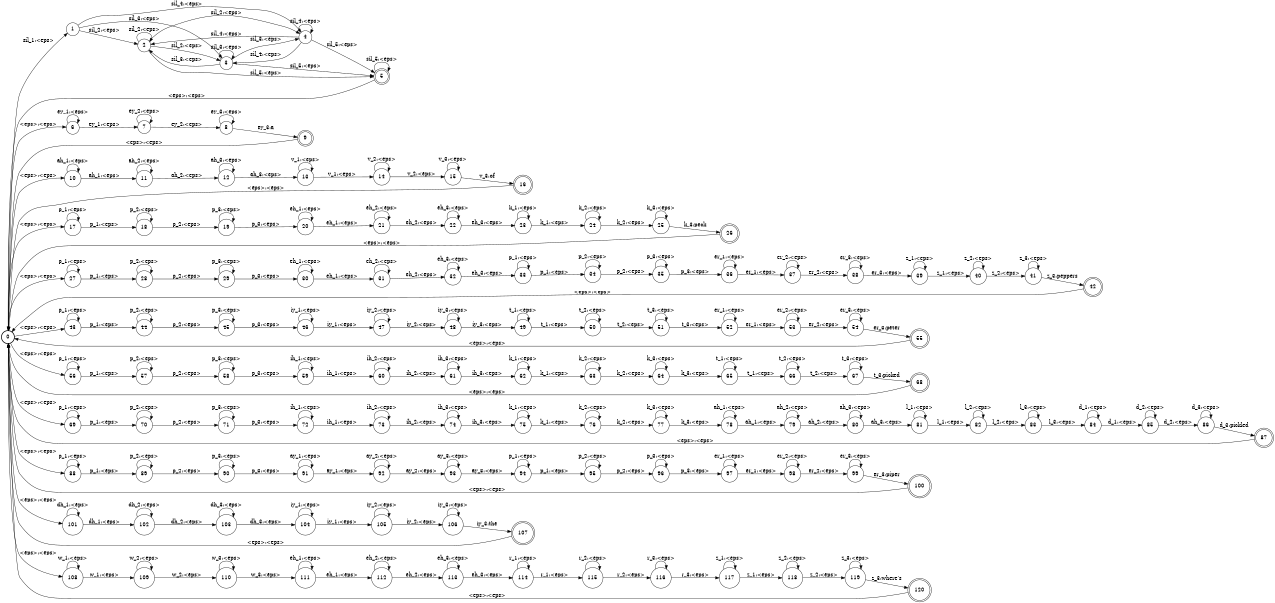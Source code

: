 digraph FST {
rankdir = LR;
size = "8.5,11";
center = 1;
orientation = Portrait;
ranksep = "0.4";
nodesep = "0.25";
0 [label = "0", shape = circle, style = bold, fontsize = 14]
	0 -> 1 [label = "sil_1:<eps>", fontsize = 14];
	0 -> 6 [label = "<eps>:<eps>", fontsize = 14];
	0 -> 10 [label = "<eps>:<eps>", fontsize = 14];
	0 -> 17 [label = "<eps>:<eps>", fontsize = 14];
	0 -> 27 [label = "<eps>:<eps>", fontsize = 14];
	0 -> 43 [label = "<eps>:<eps>", fontsize = 14];
	0 -> 56 [label = "<eps>:<eps>", fontsize = 14];
	0 -> 69 [label = "<eps>:<eps>", fontsize = 14];
	0 -> 88 [label = "<eps>:<eps>", fontsize = 14];
	0 -> 101 [label = "<eps>:<eps>", fontsize = 14];
	0 -> 108 [label = "<eps>:<eps>", fontsize = 14];
1 [label = "1", shape = circle, style = solid, fontsize = 14]
	1 -> 2 [label = "sil_2:<eps>", fontsize = 14];
	1 -> 3 [label = "sil_3:<eps>", fontsize = 14];
	1 -> 4 [label = "sil_4:<eps>", fontsize = 14];
2 [label = "2", shape = circle, style = solid, fontsize = 14]
	2 -> 2 [label = "sil_2:<eps>", fontsize = 14];
	2 -> 3 [label = "sil_2:<eps>", fontsize = 14];
	2 -> 4 [label = "sil_2:<eps>", fontsize = 14];
	2 -> 5 [label = "sil_5:<eps>", fontsize = 14];
3 [label = "3", shape = circle, style = solid, fontsize = 14]
	3 -> 2 [label = "sil_3:<eps>", fontsize = 14];
	3 -> 3 [label = "sil_3:<eps>", fontsize = 14];
	3 -> 4 [label = "sil_3:<eps>", fontsize = 14];
	3 -> 5 [label = "sil_5:<eps>", fontsize = 14];
4 [label = "4", shape = circle, style = solid, fontsize = 14]
	4 -> 2 [label = "sil_4:<eps>", fontsize = 14];
	4 -> 3 [label = "sil_4:<eps>", fontsize = 14];
	4 -> 4 [label = "sil_4:<eps>", fontsize = 14];
	4 -> 5 [label = "sil_5:<eps>", fontsize = 14];
5 [label = "5", shape = doublecircle, style = solid, fontsize = 14]
	5 -> 5 [label = "sil_5:<eps>", fontsize = 14];
	5 -> 0 [label = "<eps>:<eps>", fontsize = 14];
6 [label = "6", shape = circle, style = solid, fontsize = 14]
	6 -> 6 [label = "ey_1:<eps>", fontsize = 14];
	6 -> 7 [label = "ey_1:<eps>", fontsize = 14];
7 [label = "7", shape = circle, style = solid, fontsize = 14]
	7 -> 7 [label = "ey_2:<eps>", fontsize = 14];
	7 -> 8 [label = "ey_2:<eps>", fontsize = 14];
8 [label = "8", shape = circle, style = solid, fontsize = 14]
	8 -> 8 [label = "ey_3:<eps>", fontsize = 14];
	8 -> 9 [label = "ey_3:a", fontsize = 14];
9 [label = "9", shape = doublecircle, style = solid, fontsize = 14]
	9 -> 0 [label = "<eps>:<eps>", fontsize = 14];
10 [label = "10", shape = circle, style = solid, fontsize = 14]
	10 -> 10 [label = "ah_1:<eps>", fontsize = 14];
	10 -> 11 [label = "ah_1:<eps>", fontsize = 14];
11 [label = "11", shape = circle, style = solid, fontsize = 14]
	11 -> 11 [label = "ah_2:<eps>", fontsize = 14];
	11 -> 12 [label = "ah_2:<eps>", fontsize = 14];
12 [label = "12", shape = circle, style = solid, fontsize = 14]
	12 -> 12 [label = "ah_3:<eps>", fontsize = 14];
	12 -> 13 [label = "ah_3:<eps>", fontsize = 14];
13 [label = "13", shape = circle, style = solid, fontsize = 14]
	13 -> 13 [label = "v_1:<eps>", fontsize = 14];
	13 -> 14 [label = "v_1:<eps>", fontsize = 14];
14 [label = "14", shape = circle, style = solid, fontsize = 14]
	14 -> 14 [label = "v_2:<eps>", fontsize = 14];
	14 -> 15 [label = "v_2:<eps>", fontsize = 14];
15 [label = "15", shape = circle, style = solid, fontsize = 14]
	15 -> 15 [label = "v_3:<eps>", fontsize = 14];
	15 -> 16 [label = "v_3:of", fontsize = 14];
16 [label = "16", shape = doublecircle, style = solid, fontsize = 14]
	16 -> 0 [label = "<eps>:<eps>", fontsize = 14];
17 [label = "17", shape = circle, style = solid, fontsize = 14]
	17 -> 17 [label = "p_1:<eps>", fontsize = 14];
	17 -> 18 [label = "p_1:<eps>", fontsize = 14];
18 [label = "18", shape = circle, style = solid, fontsize = 14]
	18 -> 18 [label = "p_2:<eps>", fontsize = 14];
	18 -> 19 [label = "p_2:<eps>", fontsize = 14];
19 [label = "19", shape = circle, style = solid, fontsize = 14]
	19 -> 19 [label = "p_3:<eps>", fontsize = 14];
	19 -> 20 [label = "p_3:<eps>", fontsize = 14];
20 [label = "20", shape = circle, style = solid, fontsize = 14]
	20 -> 20 [label = "eh_1:<eps>", fontsize = 14];
	20 -> 21 [label = "eh_1:<eps>", fontsize = 14];
21 [label = "21", shape = circle, style = solid, fontsize = 14]
	21 -> 21 [label = "eh_2:<eps>", fontsize = 14];
	21 -> 22 [label = "eh_2:<eps>", fontsize = 14];
22 [label = "22", shape = circle, style = solid, fontsize = 14]
	22 -> 22 [label = "eh_3:<eps>", fontsize = 14];
	22 -> 23 [label = "eh_3:<eps>", fontsize = 14];
23 [label = "23", shape = circle, style = solid, fontsize = 14]
	23 -> 23 [label = "k_1:<eps>", fontsize = 14];
	23 -> 24 [label = "k_1:<eps>", fontsize = 14];
24 [label = "24", shape = circle, style = solid, fontsize = 14]
	24 -> 24 [label = "k_2:<eps>", fontsize = 14];
	24 -> 25 [label = "k_2:<eps>", fontsize = 14];
25 [label = "25", shape = circle, style = solid, fontsize = 14]
	25 -> 25 [label = "k_3:<eps>", fontsize = 14];
	25 -> 26 [label = "k_3:peck", fontsize = 14];
26 [label = "26", shape = doublecircle, style = solid, fontsize = 14]
	26 -> 0 [label = "<eps>:<eps>", fontsize = 14];
27 [label = "27", shape = circle, style = solid, fontsize = 14]
	27 -> 27 [label = "p_1:<eps>", fontsize = 14];
	27 -> 28 [label = "p_1:<eps>", fontsize = 14];
28 [label = "28", shape = circle, style = solid, fontsize = 14]
	28 -> 28 [label = "p_2:<eps>", fontsize = 14];
	28 -> 29 [label = "p_2:<eps>", fontsize = 14];
29 [label = "29", shape = circle, style = solid, fontsize = 14]
	29 -> 29 [label = "p_3:<eps>", fontsize = 14];
	29 -> 30 [label = "p_3:<eps>", fontsize = 14];
30 [label = "30", shape = circle, style = solid, fontsize = 14]
	30 -> 30 [label = "eh_1:<eps>", fontsize = 14];
	30 -> 31 [label = "eh_1:<eps>", fontsize = 14];
31 [label = "31", shape = circle, style = solid, fontsize = 14]
	31 -> 31 [label = "eh_2:<eps>", fontsize = 14];
	31 -> 32 [label = "eh_2:<eps>", fontsize = 14];
32 [label = "32", shape = circle, style = solid, fontsize = 14]
	32 -> 32 [label = "eh_3:<eps>", fontsize = 14];
	32 -> 33 [label = "eh_3:<eps>", fontsize = 14];
33 [label = "33", shape = circle, style = solid, fontsize = 14]
	33 -> 33 [label = "p_1:<eps>", fontsize = 14];
	33 -> 34 [label = "p_1:<eps>", fontsize = 14];
34 [label = "34", shape = circle, style = solid, fontsize = 14]
	34 -> 34 [label = "p_2:<eps>", fontsize = 14];
	34 -> 35 [label = "p_2:<eps>", fontsize = 14];
35 [label = "35", shape = circle, style = solid, fontsize = 14]
	35 -> 35 [label = "p_3:<eps>", fontsize = 14];
	35 -> 36 [label = "p_3:<eps>", fontsize = 14];
36 [label = "36", shape = circle, style = solid, fontsize = 14]
	36 -> 36 [label = "er_1:<eps>", fontsize = 14];
	36 -> 37 [label = "er_1:<eps>", fontsize = 14];
37 [label = "37", shape = circle, style = solid, fontsize = 14]
	37 -> 37 [label = "er_2:<eps>", fontsize = 14];
	37 -> 38 [label = "er_2:<eps>", fontsize = 14];
38 [label = "38", shape = circle, style = solid, fontsize = 14]
	38 -> 38 [label = "er_3:<eps>", fontsize = 14];
	38 -> 39 [label = "er_3:<eps>", fontsize = 14];
39 [label = "39", shape = circle, style = solid, fontsize = 14]
	39 -> 39 [label = "z_1:<eps>", fontsize = 14];
	39 -> 40 [label = "z_1:<eps>", fontsize = 14];
40 [label = "40", shape = circle, style = solid, fontsize = 14]
	40 -> 40 [label = "z_2:<eps>", fontsize = 14];
	40 -> 41 [label = "z_2:<eps>", fontsize = 14];
41 [label = "41", shape = circle, style = solid, fontsize = 14]
	41 -> 41 [label = "z_3:<eps>", fontsize = 14];
	41 -> 42 [label = "z_3:peppers", fontsize = 14];
42 [label = "42", shape = doublecircle, style = solid, fontsize = 14]
	42 -> 0 [label = "<eps>:<eps>", fontsize = 14];
43 [label = "43", shape = circle, style = solid, fontsize = 14]
	43 -> 43 [label = "p_1:<eps>", fontsize = 14];
	43 -> 44 [label = "p_1:<eps>", fontsize = 14];
44 [label = "44", shape = circle, style = solid, fontsize = 14]
	44 -> 44 [label = "p_2:<eps>", fontsize = 14];
	44 -> 45 [label = "p_2:<eps>", fontsize = 14];
45 [label = "45", shape = circle, style = solid, fontsize = 14]
	45 -> 45 [label = "p_3:<eps>", fontsize = 14];
	45 -> 46 [label = "p_3:<eps>", fontsize = 14];
46 [label = "46", shape = circle, style = solid, fontsize = 14]
	46 -> 46 [label = "iy_1:<eps>", fontsize = 14];
	46 -> 47 [label = "iy_1:<eps>", fontsize = 14];
47 [label = "47", shape = circle, style = solid, fontsize = 14]
	47 -> 47 [label = "iy_2:<eps>", fontsize = 14];
	47 -> 48 [label = "iy_2:<eps>", fontsize = 14];
48 [label = "48", shape = circle, style = solid, fontsize = 14]
	48 -> 48 [label = "iy_3:<eps>", fontsize = 14];
	48 -> 49 [label = "iy_3:<eps>", fontsize = 14];
49 [label = "49", shape = circle, style = solid, fontsize = 14]
	49 -> 49 [label = "t_1:<eps>", fontsize = 14];
	49 -> 50 [label = "t_1:<eps>", fontsize = 14];
50 [label = "50", shape = circle, style = solid, fontsize = 14]
	50 -> 50 [label = "t_2:<eps>", fontsize = 14];
	50 -> 51 [label = "t_2:<eps>", fontsize = 14];
51 [label = "51", shape = circle, style = solid, fontsize = 14]
	51 -> 51 [label = "t_3:<eps>", fontsize = 14];
	51 -> 52 [label = "t_3:<eps>", fontsize = 14];
52 [label = "52", shape = circle, style = solid, fontsize = 14]
	52 -> 52 [label = "er_1:<eps>", fontsize = 14];
	52 -> 53 [label = "er_1:<eps>", fontsize = 14];
53 [label = "53", shape = circle, style = solid, fontsize = 14]
	53 -> 53 [label = "er_2:<eps>", fontsize = 14];
	53 -> 54 [label = "er_2:<eps>", fontsize = 14];
54 [label = "54", shape = circle, style = solid, fontsize = 14]
	54 -> 54 [label = "er_3:<eps>", fontsize = 14];
	54 -> 55 [label = "er_3:peter", fontsize = 14];
55 [label = "55", shape = doublecircle, style = solid, fontsize = 14]
	55 -> 0 [label = "<eps>:<eps>", fontsize = 14];
56 [label = "56", shape = circle, style = solid, fontsize = 14]
	56 -> 56 [label = "p_1:<eps>", fontsize = 14];
	56 -> 57 [label = "p_1:<eps>", fontsize = 14];
57 [label = "57", shape = circle, style = solid, fontsize = 14]
	57 -> 57 [label = "p_2:<eps>", fontsize = 14];
	57 -> 58 [label = "p_2:<eps>", fontsize = 14];
58 [label = "58", shape = circle, style = solid, fontsize = 14]
	58 -> 58 [label = "p_3:<eps>", fontsize = 14];
	58 -> 59 [label = "p_3:<eps>", fontsize = 14];
59 [label = "59", shape = circle, style = solid, fontsize = 14]
	59 -> 59 [label = "ih_1:<eps>", fontsize = 14];
	59 -> 60 [label = "ih_1:<eps>", fontsize = 14];
60 [label = "60", shape = circle, style = solid, fontsize = 14]
	60 -> 60 [label = "ih_2:<eps>", fontsize = 14];
	60 -> 61 [label = "ih_2:<eps>", fontsize = 14];
61 [label = "61", shape = circle, style = solid, fontsize = 14]
	61 -> 61 [label = "ih_3:<eps>", fontsize = 14];
	61 -> 62 [label = "ih_3:<eps>", fontsize = 14];
62 [label = "62", shape = circle, style = solid, fontsize = 14]
	62 -> 62 [label = "k_1:<eps>", fontsize = 14];
	62 -> 63 [label = "k_1:<eps>", fontsize = 14];
63 [label = "63", shape = circle, style = solid, fontsize = 14]
	63 -> 63 [label = "k_2:<eps>", fontsize = 14];
	63 -> 64 [label = "k_2:<eps>", fontsize = 14];
64 [label = "64", shape = circle, style = solid, fontsize = 14]
	64 -> 64 [label = "k_3:<eps>", fontsize = 14];
	64 -> 65 [label = "k_3:<eps>", fontsize = 14];
65 [label = "65", shape = circle, style = solid, fontsize = 14]
	65 -> 65 [label = "t_1:<eps>", fontsize = 14];
	65 -> 66 [label = "t_1:<eps>", fontsize = 14];
66 [label = "66", shape = circle, style = solid, fontsize = 14]
	66 -> 66 [label = "t_2:<eps>", fontsize = 14];
	66 -> 67 [label = "t_2:<eps>", fontsize = 14];
67 [label = "67", shape = circle, style = solid, fontsize = 14]
	67 -> 67 [label = "t_3:<eps>", fontsize = 14];
	67 -> 68 [label = "t_3:picked", fontsize = 14];
68 [label = "68", shape = doublecircle, style = solid, fontsize = 14]
	68 -> 0 [label = "<eps>:<eps>", fontsize = 14];
69 [label = "69", shape = circle, style = solid, fontsize = 14]
	69 -> 69 [label = "p_1:<eps>", fontsize = 14];
	69 -> 70 [label = "p_1:<eps>", fontsize = 14];
70 [label = "70", shape = circle, style = solid, fontsize = 14]
	70 -> 70 [label = "p_2:<eps>", fontsize = 14];
	70 -> 71 [label = "p_2:<eps>", fontsize = 14];
71 [label = "71", shape = circle, style = solid, fontsize = 14]
	71 -> 71 [label = "p_3:<eps>", fontsize = 14];
	71 -> 72 [label = "p_3:<eps>", fontsize = 14];
72 [label = "72", shape = circle, style = solid, fontsize = 14]
	72 -> 72 [label = "ih_1:<eps>", fontsize = 14];
	72 -> 73 [label = "ih_1:<eps>", fontsize = 14];
73 [label = "73", shape = circle, style = solid, fontsize = 14]
	73 -> 73 [label = "ih_2:<eps>", fontsize = 14];
	73 -> 74 [label = "ih_2:<eps>", fontsize = 14];
74 [label = "74", shape = circle, style = solid, fontsize = 14]
	74 -> 74 [label = "ih_3:<eps>", fontsize = 14];
	74 -> 75 [label = "ih_3:<eps>", fontsize = 14];
75 [label = "75", shape = circle, style = solid, fontsize = 14]
	75 -> 75 [label = "k_1:<eps>", fontsize = 14];
	75 -> 76 [label = "k_1:<eps>", fontsize = 14];
76 [label = "76", shape = circle, style = solid, fontsize = 14]
	76 -> 76 [label = "k_2:<eps>", fontsize = 14];
	76 -> 77 [label = "k_2:<eps>", fontsize = 14];
77 [label = "77", shape = circle, style = solid, fontsize = 14]
	77 -> 77 [label = "k_3:<eps>", fontsize = 14];
	77 -> 78 [label = "k_3:<eps>", fontsize = 14];
78 [label = "78", shape = circle, style = solid, fontsize = 14]
	78 -> 78 [label = "ah_1:<eps>", fontsize = 14];
	78 -> 79 [label = "ah_1:<eps>", fontsize = 14];
79 [label = "79", shape = circle, style = solid, fontsize = 14]
	79 -> 79 [label = "ah_2:<eps>", fontsize = 14];
	79 -> 80 [label = "ah_2:<eps>", fontsize = 14];
80 [label = "80", shape = circle, style = solid, fontsize = 14]
	80 -> 80 [label = "ah_3:<eps>", fontsize = 14];
	80 -> 81 [label = "ah_3:<eps>", fontsize = 14];
81 [label = "81", shape = circle, style = solid, fontsize = 14]
	81 -> 81 [label = "l_1:<eps>", fontsize = 14];
	81 -> 82 [label = "l_1:<eps>", fontsize = 14];
82 [label = "82", shape = circle, style = solid, fontsize = 14]
	82 -> 82 [label = "l_2:<eps>", fontsize = 14];
	82 -> 83 [label = "l_2:<eps>", fontsize = 14];
83 [label = "83", shape = circle, style = solid, fontsize = 14]
	83 -> 83 [label = "l_3:<eps>", fontsize = 14];
	83 -> 84 [label = "l_3:<eps>", fontsize = 14];
84 [label = "84", shape = circle, style = solid, fontsize = 14]
	84 -> 84 [label = "d_1:<eps>", fontsize = 14];
	84 -> 85 [label = "d_1:<eps>", fontsize = 14];
85 [label = "85", shape = circle, style = solid, fontsize = 14]
	85 -> 85 [label = "d_2:<eps>", fontsize = 14];
	85 -> 86 [label = "d_2:<eps>", fontsize = 14];
86 [label = "86", shape = circle, style = solid, fontsize = 14]
	86 -> 86 [label = "d_3:<eps>", fontsize = 14];
	86 -> 87 [label = "d_3:pickled", fontsize = 14];
87 [label = "87", shape = doublecircle, style = solid, fontsize = 14]
	87 -> 0 [label = "<eps>:<eps>", fontsize = 14];
88 [label = "88", shape = circle, style = solid, fontsize = 14]
	88 -> 88 [label = "p_1:<eps>", fontsize = 14];
	88 -> 89 [label = "p_1:<eps>", fontsize = 14];
89 [label = "89", shape = circle, style = solid, fontsize = 14]
	89 -> 89 [label = "p_2:<eps>", fontsize = 14];
	89 -> 90 [label = "p_2:<eps>", fontsize = 14];
90 [label = "90", shape = circle, style = solid, fontsize = 14]
	90 -> 90 [label = "p_3:<eps>", fontsize = 14];
	90 -> 91 [label = "p_3:<eps>", fontsize = 14];
91 [label = "91", shape = circle, style = solid, fontsize = 14]
	91 -> 91 [label = "ay_1:<eps>", fontsize = 14];
	91 -> 92 [label = "ay_1:<eps>", fontsize = 14];
92 [label = "92", shape = circle, style = solid, fontsize = 14]
	92 -> 92 [label = "ay_2:<eps>", fontsize = 14];
	92 -> 93 [label = "ay_2:<eps>", fontsize = 14];
93 [label = "93", shape = circle, style = solid, fontsize = 14]
	93 -> 93 [label = "ay_3:<eps>", fontsize = 14];
	93 -> 94 [label = "ay_3:<eps>", fontsize = 14];
94 [label = "94", shape = circle, style = solid, fontsize = 14]
	94 -> 94 [label = "p_1:<eps>", fontsize = 14];
	94 -> 95 [label = "p_1:<eps>", fontsize = 14];
95 [label = "95", shape = circle, style = solid, fontsize = 14]
	95 -> 95 [label = "p_2:<eps>", fontsize = 14];
	95 -> 96 [label = "p_2:<eps>", fontsize = 14];
96 [label = "96", shape = circle, style = solid, fontsize = 14]
	96 -> 96 [label = "p_3:<eps>", fontsize = 14];
	96 -> 97 [label = "p_3:<eps>", fontsize = 14];
97 [label = "97", shape = circle, style = solid, fontsize = 14]
	97 -> 97 [label = "er_1:<eps>", fontsize = 14];
	97 -> 98 [label = "er_1:<eps>", fontsize = 14];
98 [label = "98", shape = circle, style = solid, fontsize = 14]
	98 -> 98 [label = "er_2:<eps>", fontsize = 14];
	98 -> 99 [label = "er_2:<eps>", fontsize = 14];
99 [label = "99", shape = circle, style = solid, fontsize = 14]
	99 -> 99 [label = "er_3:<eps>", fontsize = 14];
	99 -> 100 [label = "er_3:piper", fontsize = 14];
100 [label = "100", shape = doublecircle, style = solid, fontsize = 14]
	100 -> 0 [label = "<eps>:<eps>", fontsize = 14];
101 [label = "101", shape = circle, style = solid, fontsize = 14]
	101 -> 101 [label = "dh_1:<eps>", fontsize = 14];
	101 -> 102 [label = "dh_1:<eps>", fontsize = 14];
102 [label = "102", shape = circle, style = solid, fontsize = 14]
	102 -> 102 [label = "dh_2:<eps>", fontsize = 14];
	102 -> 103 [label = "dh_2:<eps>", fontsize = 14];
103 [label = "103", shape = circle, style = solid, fontsize = 14]
	103 -> 103 [label = "dh_3:<eps>", fontsize = 14];
	103 -> 104 [label = "dh_3:<eps>", fontsize = 14];
104 [label = "104", shape = circle, style = solid, fontsize = 14]
	104 -> 104 [label = "iy_1:<eps>", fontsize = 14];
	104 -> 105 [label = "iy_1:<eps>", fontsize = 14];
105 [label = "105", shape = circle, style = solid, fontsize = 14]
	105 -> 105 [label = "iy_2:<eps>", fontsize = 14];
	105 -> 106 [label = "iy_2:<eps>", fontsize = 14];
106 [label = "106", shape = circle, style = solid, fontsize = 14]
	106 -> 106 [label = "iy_3:<eps>", fontsize = 14];
	106 -> 107 [label = "iy_3:the", fontsize = 14];
107 [label = "107", shape = doublecircle, style = solid, fontsize = 14]
	107 -> 0 [label = "<eps>:<eps>", fontsize = 14];
108 [label = "108", shape = circle, style = solid, fontsize = 14]
	108 -> 108 [label = "w_1:<eps>", fontsize = 14];
	108 -> 109 [label = "w_1:<eps>", fontsize = 14];
109 [label = "109", shape = circle, style = solid, fontsize = 14]
	109 -> 109 [label = "w_2:<eps>", fontsize = 14];
	109 -> 110 [label = "w_2:<eps>", fontsize = 14];
110 [label = "110", shape = circle, style = solid, fontsize = 14]
	110 -> 110 [label = "w_3:<eps>", fontsize = 14];
	110 -> 111 [label = "w_3:<eps>", fontsize = 14];
111 [label = "111", shape = circle, style = solid, fontsize = 14]
	111 -> 111 [label = "eh_1:<eps>", fontsize = 14];
	111 -> 112 [label = "eh_1:<eps>", fontsize = 14];
112 [label = "112", shape = circle, style = solid, fontsize = 14]
	112 -> 112 [label = "eh_2:<eps>", fontsize = 14];
	112 -> 113 [label = "eh_2:<eps>", fontsize = 14];
113 [label = "113", shape = circle, style = solid, fontsize = 14]
	113 -> 113 [label = "eh_3:<eps>", fontsize = 14];
	113 -> 114 [label = "eh_3:<eps>", fontsize = 14];
114 [label = "114", shape = circle, style = solid, fontsize = 14]
	114 -> 114 [label = "r_1:<eps>", fontsize = 14];
	114 -> 115 [label = "r_1:<eps>", fontsize = 14];
115 [label = "115", shape = circle, style = solid, fontsize = 14]
	115 -> 115 [label = "r_2:<eps>", fontsize = 14];
	115 -> 116 [label = "r_2:<eps>", fontsize = 14];
116 [label = "116", shape = circle, style = solid, fontsize = 14]
	116 -> 116 [label = "r_3:<eps>", fontsize = 14];
	116 -> 117 [label = "r_3:<eps>", fontsize = 14];
117 [label = "117", shape = circle, style = solid, fontsize = 14]
	117 -> 117 [label = "z_1:<eps>", fontsize = 14];
	117 -> 118 [label = "z_1:<eps>", fontsize = 14];
118 [label = "118", shape = circle, style = solid, fontsize = 14]
	118 -> 118 [label = "z_2:<eps>", fontsize = 14];
	118 -> 119 [label = "z_2:<eps>", fontsize = 14];
119 [label = "119", shape = circle, style = solid, fontsize = 14]
	119 -> 119 [label = "z_3:<eps>", fontsize = 14];
	119 -> 120 [label = "z_3:where's", fontsize = 14];
120 [label = "120", shape = doublecircle, style = solid, fontsize = 14]
	120 -> 0 [label = "<eps>:<eps>", fontsize = 14];
}
